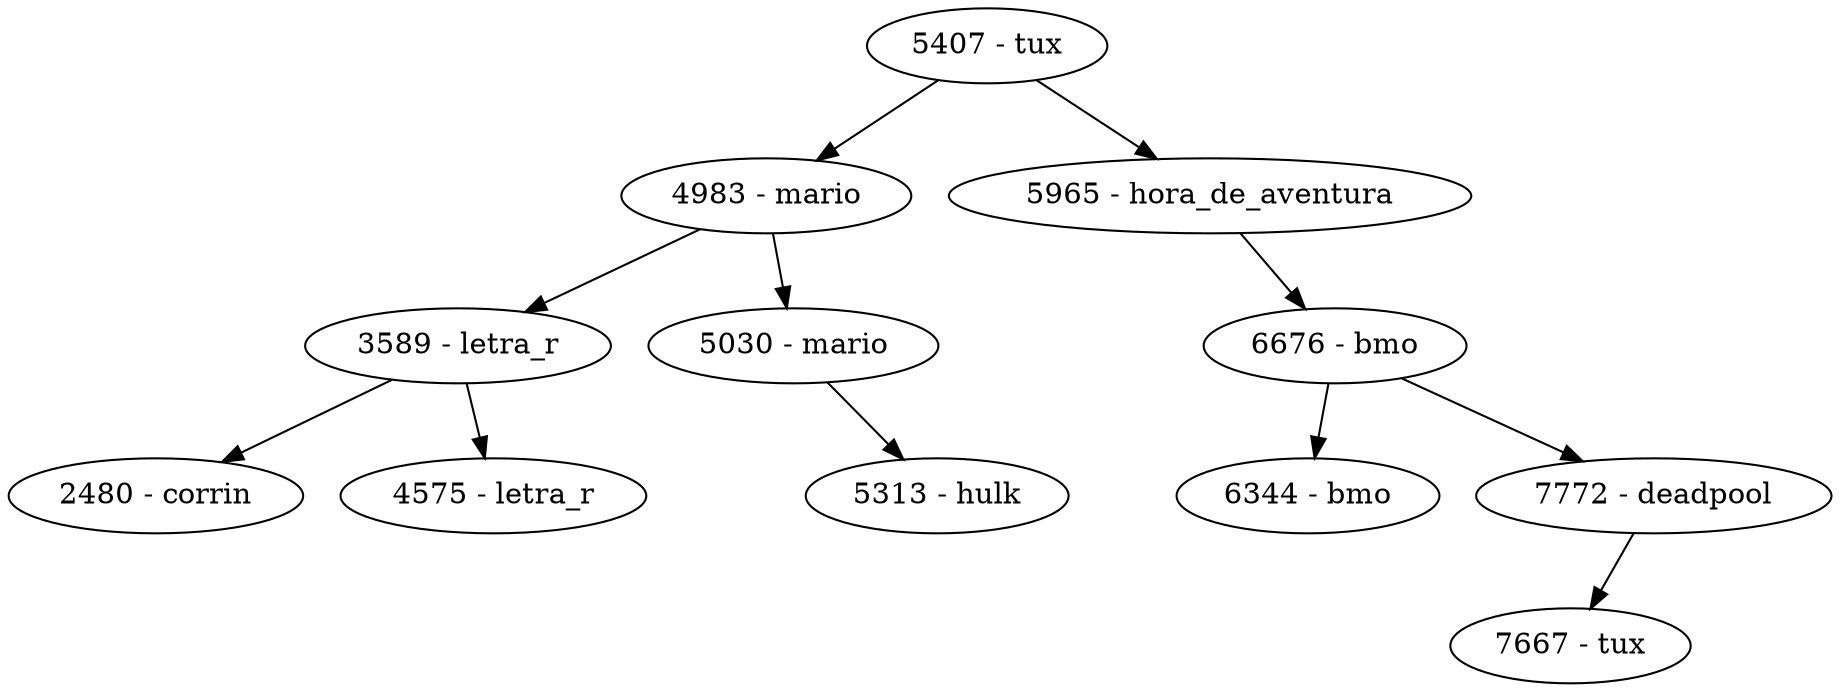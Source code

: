 digraph arbol{ 
"5407 - tux" ; x1 [label="",width=.1,style=invis];"5407 - tux" -> "4983 - mario" ; x2 [label="",width=.1,style=invis];"4983 - mario" -> "3589 - letra_r" ; x3 [label="",width=.1,style=invis];"3589 - letra_r" -> "2480 - corrin" ;"3589 - letra_r" -> "4575 - letra_r" ;{rank=same"2480 - corrin" -> "4575 - letra_r" [style=invis]}; "4983 - mario" -> "5030 - mario" ; x3 [label="",width=.1,style=invis];"5030 - mario" -> x3[style=invis]; "5030 - mario" -> "5313 - hulk" ;{rank=same x3 -> "5313 - hulk" [style=invis]}; {rank=same"3589 - letra_r" -> "5030 - mario" [style=invis]}; "5407 - tux" -> "5965 - hora_de_aventura" ; x2 [label="",width=.1,style=invis];"5965 - hora_de_aventura" -> x2[style=invis]; "5965 - hora_de_aventura" -> "6676 - bmo" ; x3 [label="",width=.1,style=invis];"6676 - bmo" -> "6344 - bmo" ;"6676 - bmo" -> "7772 - deadpool" ; x4 [label="",width=.1,style=invis];"7772 - deadpool" -> "7667 - tux" ;"7772 - deadpool" -> x4[style=invis]{rank=same"7667 - tux" -> x4 [style=invis]}; {rank=same"6344 - bmo" -> "7772 - deadpool" [style=invis]}; {rank=same x2 -> "6676 - bmo" [style=invis]}; {rank=same"4983 - mario" -> "5965 - hora_de_aventura" [style=invis]}; }